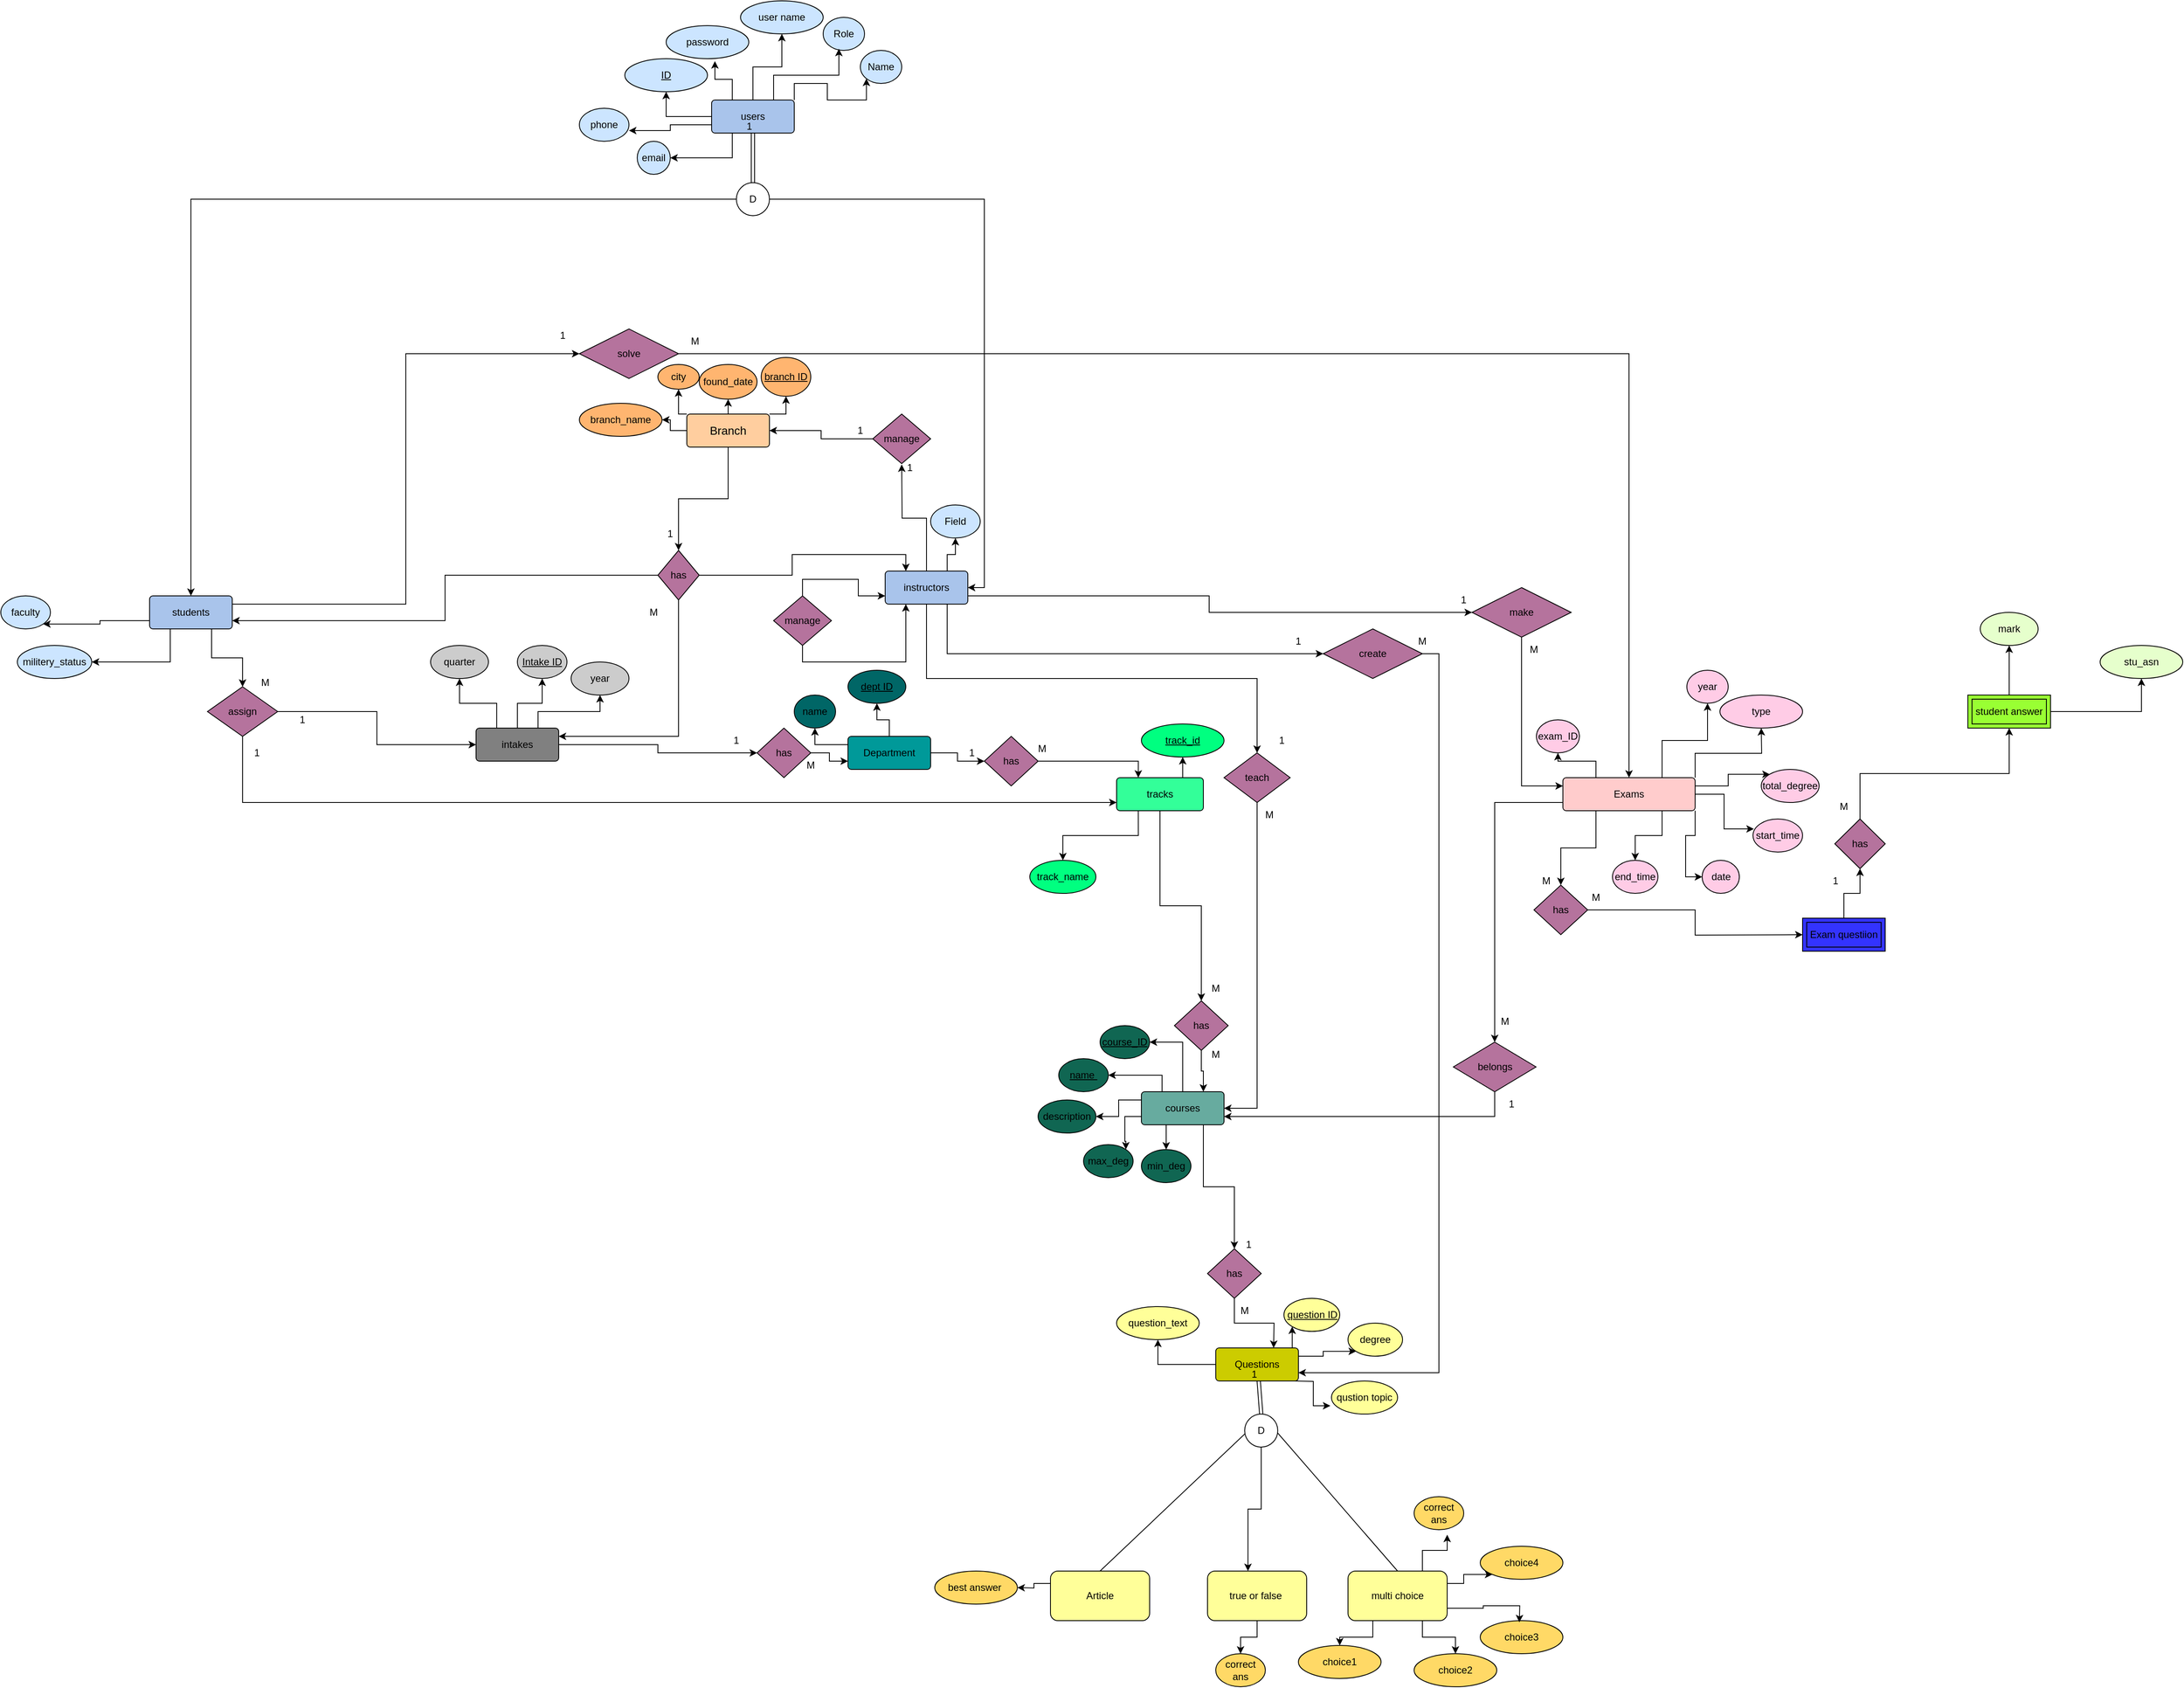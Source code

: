 <mxfile version="24.7.1" type="google">
  <diagram name="Page-1" id="jNOYSyyyvMABOJqdfH9F">
    <mxGraphModel grid="1" page="1" gridSize="10" guides="1" tooltips="1" connect="1" arrows="1" fold="1" pageScale="1" pageWidth="1169" pageHeight="1654" math="0" shadow="0">
      <root>
        <mxCell id="0" />
        <mxCell id="1" parent="0" />
        <mxCell id="k-fx25mXS9ZkSEFtbuff-100" style="edgeStyle=orthogonalEdgeStyle;rounded=0;orthogonalLoop=1;jettySize=auto;html=1;exitX=0;exitY=0;exitDx=0;exitDy=0;entryX=0.5;entryY=1;entryDx=0;entryDy=0;" edge="1" parent="1" source="k-fx25mXS9ZkSEFtbuff-97" target="k-fx25mXS9ZkSEFtbuff-98">
          <mxGeometry relative="1" as="geometry" />
        </mxCell>
        <mxCell id="k-fx25mXS9ZkSEFtbuff-101" style="edgeStyle=orthogonalEdgeStyle;rounded=0;orthogonalLoop=1;jettySize=auto;html=1;exitX=0.25;exitY=0;exitDx=0;exitDy=0;entryX=0.5;entryY=1;entryDx=0;entryDy=0;" edge="1" parent="1" source="k-fx25mXS9ZkSEFtbuff-97" target="k-fx25mXS9ZkSEFtbuff-99">
          <mxGeometry relative="1" as="geometry" />
        </mxCell>
        <mxCell id="k-fx25mXS9ZkSEFtbuff-106" style="edgeStyle=orthogonalEdgeStyle;rounded=0;orthogonalLoop=1;jettySize=auto;html=1;exitX=1;exitY=0;exitDx=0;exitDy=0;entryX=0.5;entryY=1;entryDx=0;entryDy=0;" edge="1" parent="1" source="k-fx25mXS9ZkSEFtbuff-97" target="k-fx25mXS9ZkSEFtbuff-103">
          <mxGeometry relative="1" as="geometry" />
        </mxCell>
        <mxCell id="q8Kv0h8e1H3-x5ll9bpp-5" style="edgeStyle=orthogonalEdgeStyle;rounded=0;orthogonalLoop=1;jettySize=auto;html=1;exitX=0.5;exitY=1;exitDx=0;exitDy=0;entryX=0.5;entryY=0;entryDx=0;entryDy=0;" edge="1" parent="1" source="k-fx25mXS9ZkSEFtbuff-97" target="k-fx25mXS9ZkSEFtbuff-107">
          <mxGeometry relative="1" as="geometry" />
        </mxCell>
        <mxCell id="jJwyuCyKJyDqxuLUub0h-241" style="edgeStyle=orthogonalEdgeStyle;rounded=0;orthogonalLoop=1;jettySize=auto;html=1;exitX=0;exitY=0.5;exitDx=0;exitDy=0;" edge="1" parent="1" source="k-fx25mXS9ZkSEFtbuff-97" target="jJwyuCyKJyDqxuLUub0h-240">
          <mxGeometry relative="1" as="geometry" />
        </mxCell>
        <mxCell id="k-fx25mXS9ZkSEFtbuff-97" value="&lt;font style=&quot;font-size: 14px;&quot;&gt;Branch&lt;/font&gt;" style="rounded=1;arcSize=10;whiteSpace=wrap;html=1;align=center;fillColor=#FFCE9F;" vertex="1" parent="1">
          <mxGeometry x="480" y="770" width="100" height="40" as="geometry" />
        </mxCell>
        <mxCell id="k-fx25mXS9ZkSEFtbuff-98" value="city" style="ellipse;whiteSpace=wrap;html=1;align=center;fillColor=#FFB570;" vertex="1" parent="1">
          <mxGeometry x="445" y="710" width="50" height="30" as="geometry" />
        </mxCell>
        <mxCell id="k-fx25mXS9ZkSEFtbuff-99" value="found_date" style="ellipse;whiteSpace=wrap;html=1;align=center;fillColor=#FFB570;" vertex="1" parent="1">
          <mxGeometry x="495" y="710" width="70" height="42" as="geometry" />
        </mxCell>
        <mxCell id="k-fx25mXS9ZkSEFtbuff-103" value="branch ID" style="ellipse;whiteSpace=wrap;html=1;align=center;fontStyle=4;fillColor=#FFB570;" vertex="1" parent="1">
          <mxGeometry x="570" y="701.5" width="60" height="47" as="geometry" />
        </mxCell>
        <mxCell id="jJwyuCyKJyDqxuLUub0h-60" style="edgeStyle=orthogonalEdgeStyle;rounded=0;orthogonalLoop=1;jettySize=auto;html=1;exitX=0.5;exitY=1;exitDx=0;exitDy=0;entryX=1;entryY=0.25;entryDx=0;entryDy=0;" edge="1" parent="1" source="k-fx25mXS9ZkSEFtbuff-107" target="k-fx25mXS9ZkSEFtbuff-125">
          <mxGeometry relative="1" as="geometry" />
        </mxCell>
        <mxCell id="jJwyuCyKJyDqxuLUub0h-114" style="edgeStyle=orthogonalEdgeStyle;rounded=0;orthogonalLoop=1;jettySize=auto;html=1;exitX=0;exitY=0.5;exitDx=0;exitDy=0;entryX=1;entryY=0.75;entryDx=0;entryDy=0;" edge="1" parent="1" source="k-fx25mXS9ZkSEFtbuff-107" target="k-fx25mXS9ZkSEFtbuff-169">
          <mxGeometry relative="1" as="geometry" />
        </mxCell>
        <mxCell id="jJwyuCyKJyDqxuLUub0h-202" style="edgeStyle=orthogonalEdgeStyle;rounded=0;orthogonalLoop=1;jettySize=auto;html=1;exitX=1;exitY=0.5;exitDx=0;exitDy=0;entryX=0.25;entryY=0;entryDx=0;entryDy=0;" edge="1" parent="1" source="k-fx25mXS9ZkSEFtbuff-107" target="k-fx25mXS9ZkSEFtbuff-109">
          <mxGeometry relative="1" as="geometry" />
        </mxCell>
        <mxCell id="k-fx25mXS9ZkSEFtbuff-107" value="has" style="shape=rhombus;perimeter=rhombusPerimeter;whiteSpace=wrap;html=1;align=center;fillColor=#B5739D;" vertex="1" parent="1">
          <mxGeometry x="445" y="935" width="50" height="60" as="geometry" />
        </mxCell>
        <mxCell id="k-fx25mXS9ZkSEFtbuff-121" style="edgeStyle=orthogonalEdgeStyle;rounded=0;orthogonalLoop=1;jettySize=auto;html=1;exitX=0.75;exitY=0;exitDx=0;exitDy=0;entryX=0.5;entryY=1;entryDx=0;entryDy=0;" edge="1" parent="1" source="k-fx25mXS9ZkSEFtbuff-109" target="k-fx25mXS9ZkSEFtbuff-118">
          <mxGeometry relative="1" as="geometry" />
        </mxCell>
        <mxCell id="jJwyuCyKJyDqxuLUub0h-83" style="edgeStyle=orthogonalEdgeStyle;rounded=0;orthogonalLoop=1;jettySize=auto;html=1;exitX=0.5;exitY=1;exitDx=0;exitDy=0;entryX=0.5;entryY=0;entryDx=0;entryDy=0;" edge="1" parent="1" source="k-fx25mXS9ZkSEFtbuff-109" target="k-fx25mXS9ZkSEFtbuff-122">
          <mxGeometry relative="1" as="geometry" />
        </mxCell>
        <mxCell id="jJwyuCyKJyDqxuLUub0h-134" style="edgeStyle=orthogonalEdgeStyle;rounded=0;orthogonalLoop=1;jettySize=auto;html=1;exitX=0.75;exitY=1;exitDx=0;exitDy=0;entryX=0;entryY=0.5;entryDx=0;entryDy=0;" edge="1" parent="1" source="k-fx25mXS9ZkSEFtbuff-109" target="jJwyuCyKJyDqxuLUub0h-20">
          <mxGeometry relative="1" as="geometry" />
        </mxCell>
        <mxCell id="jJwyuCyKJyDqxuLUub0h-135" style="edgeStyle=orthogonalEdgeStyle;rounded=0;orthogonalLoop=1;jettySize=auto;html=1;exitX=1;exitY=0.75;exitDx=0;exitDy=0;" edge="1" parent="1" source="k-fx25mXS9ZkSEFtbuff-109" target="k-fx25mXS9ZkSEFtbuff-206">
          <mxGeometry relative="1" as="geometry">
            <Array as="points">
              <mxPoint x="795" y="990" />
              <mxPoint x="1112" y="990" />
              <mxPoint x="1112" y="1010" />
            </Array>
          </mxGeometry>
        </mxCell>
        <mxCell id="k-fx25mXS9ZkSEFtbuff-109" value="instructors" style="rounded=1;arcSize=10;whiteSpace=wrap;html=1;align=center;fillColor=#A9C4EB;" vertex="1" parent="1">
          <mxGeometry x="720" y="960" width="100" height="40" as="geometry" />
        </mxCell>
        <mxCell id="k-fx25mXS9ZkSEFtbuff-118" value="Field" style="ellipse;whiteSpace=wrap;html=1;align=center;fillColor=#CCE5FF;" vertex="1" parent="1">
          <mxGeometry x="775" y="880" width="60" height="40" as="geometry" />
        </mxCell>
        <mxCell id="jJwyuCyKJyDqxuLUub0h-67" style="edgeStyle=orthogonalEdgeStyle;rounded=0;orthogonalLoop=1;jettySize=auto;html=1;exitX=0.5;exitY=1;exitDx=0;exitDy=0;entryX=1;entryY=0.5;entryDx=0;entryDy=0;" edge="1" parent="1" source="k-fx25mXS9ZkSEFtbuff-122" target="k-fx25mXS9ZkSEFtbuff-137">
          <mxGeometry relative="1" as="geometry" />
        </mxCell>
        <mxCell id="k-fx25mXS9ZkSEFtbuff-122" value="teach" style="shape=rhombus;perimeter=rhombusPerimeter;whiteSpace=wrap;html=1;align=center;fillColor=#B5739D;" vertex="1" parent="1">
          <mxGeometry x="1130" y="1180" width="80" height="60" as="geometry" />
        </mxCell>
        <mxCell id="jJwyuCyKJyDqxuLUub0h-58" style="edgeStyle=orthogonalEdgeStyle;rounded=0;orthogonalLoop=1;jettySize=auto;html=1;exitX=0.25;exitY=0;exitDx=0;exitDy=0;entryX=0.5;entryY=1;entryDx=0;entryDy=0;" edge="1" parent="1" source="k-fx25mXS9ZkSEFtbuff-125" target="k-fx25mXS9ZkSEFtbuff-156">
          <mxGeometry relative="1" as="geometry" />
        </mxCell>
        <mxCell id="jJwyuCyKJyDqxuLUub0h-59" style="edgeStyle=orthogonalEdgeStyle;rounded=0;orthogonalLoop=1;jettySize=auto;html=1;exitX=0.5;exitY=0;exitDx=0;exitDy=0;" edge="1" parent="1" source="k-fx25mXS9ZkSEFtbuff-125" target="k-fx25mXS9ZkSEFtbuff-154">
          <mxGeometry relative="1" as="geometry" />
        </mxCell>
        <mxCell id="jJwyuCyKJyDqxuLUub0h-61" style="edgeStyle=orthogonalEdgeStyle;rounded=0;orthogonalLoop=1;jettySize=auto;html=1;exitX=1;exitY=0.5;exitDx=0;exitDy=0;entryX=0;entryY=0.5;entryDx=0;entryDy=0;" edge="1" parent="1" source="k-fx25mXS9ZkSEFtbuff-125" target="k-fx25mXS9ZkSEFtbuff-126">
          <mxGeometry relative="1" as="geometry" />
        </mxCell>
        <mxCell id="jJwyuCyKJyDqxuLUub0h-225" style="edgeStyle=orthogonalEdgeStyle;rounded=0;orthogonalLoop=1;jettySize=auto;html=1;exitX=0.75;exitY=0;exitDx=0;exitDy=0;entryX=0.5;entryY=1;entryDx=0;entryDy=0;" edge="1" parent="1" source="k-fx25mXS9ZkSEFtbuff-125" target="jJwyuCyKJyDqxuLUub0h-224">
          <mxGeometry relative="1" as="geometry" />
        </mxCell>
        <mxCell id="k-fx25mXS9ZkSEFtbuff-125" value="intakes" style="rounded=1;arcSize=10;whiteSpace=wrap;html=1;align=center;fillColor=#808080;" vertex="1" parent="1">
          <mxGeometry x="225" y="1150" width="100" height="40" as="geometry" />
        </mxCell>
        <mxCell id="jJwyuCyKJyDqxuLUub0h-50" style="edgeStyle=orthogonalEdgeStyle;rounded=0;orthogonalLoop=1;jettySize=auto;html=1;exitX=1;exitY=0.5;exitDx=0;exitDy=0;entryX=0;entryY=0.75;entryDx=0;entryDy=0;" edge="1" parent="1" source="k-fx25mXS9ZkSEFtbuff-126" target="k-fx25mXS9ZkSEFtbuff-157">
          <mxGeometry relative="1" as="geometry" />
        </mxCell>
        <mxCell id="k-fx25mXS9ZkSEFtbuff-126" value="has" style="shape=rhombus;perimeter=rhombusPerimeter;whiteSpace=wrap;html=1;align=center;fillColor=#B5739D;" vertex="1" parent="1">
          <mxGeometry x="565" y="1150" width="65" height="60" as="geometry" />
        </mxCell>
        <mxCell id="jJwyuCyKJyDqxuLUub0h-64" style="edgeStyle=orthogonalEdgeStyle;rounded=0;orthogonalLoop=1;jettySize=auto;html=1;exitX=0.5;exitY=1;exitDx=0;exitDy=0;entryX=0.5;entryY=0;entryDx=0;entryDy=0;" edge="1" parent="1" source="k-fx25mXS9ZkSEFtbuff-129" target="k-fx25mXS9ZkSEFtbuff-136">
          <mxGeometry relative="1" as="geometry" />
        </mxCell>
        <mxCell id="jJwyuCyKJyDqxuLUub0h-230" style="edgeStyle=orthogonalEdgeStyle;rounded=0;orthogonalLoop=1;jettySize=auto;html=1;exitX=0.75;exitY=0;exitDx=0;exitDy=0;entryX=0.5;entryY=1;entryDx=0;entryDy=0;" edge="1" parent="1" source="k-fx25mXS9ZkSEFtbuff-129" target="jJwyuCyKJyDqxuLUub0h-229">
          <mxGeometry relative="1" as="geometry" />
        </mxCell>
        <mxCell id="jJwyuCyKJyDqxuLUub0h-232" style="edgeStyle=orthogonalEdgeStyle;rounded=0;orthogonalLoop=1;jettySize=auto;html=1;exitX=0.25;exitY=1;exitDx=0;exitDy=0;entryX=0.5;entryY=0;entryDx=0;entryDy=0;" edge="1" parent="1" source="k-fx25mXS9ZkSEFtbuff-129" target="jJwyuCyKJyDqxuLUub0h-231">
          <mxGeometry relative="1" as="geometry" />
        </mxCell>
        <mxCell id="k-fx25mXS9ZkSEFtbuff-129" value="tracks" style="rounded=1;arcSize=10;whiteSpace=wrap;html=1;align=center;fillColor=#33FF99;" vertex="1" parent="1">
          <mxGeometry x="1000" y="1210" width="105" height="40" as="geometry" />
        </mxCell>
        <mxCell id="k-fx25mXS9ZkSEFtbuff-293" style="edgeStyle=orthogonalEdgeStyle;rounded=0;orthogonalLoop=1;jettySize=auto;html=1;exitX=0.5;exitY=0;exitDx=0;exitDy=0;entryX=0;entryY=0.75;entryDx=0;entryDy=0;" edge="1" parent="1" source="k-fx25mXS9ZkSEFtbuff-131" target="k-fx25mXS9ZkSEFtbuff-109">
          <mxGeometry relative="1" as="geometry" />
        </mxCell>
        <mxCell id="jJwyuCyKJyDqxuLUub0h-54" style="edgeStyle=orthogonalEdgeStyle;rounded=0;orthogonalLoop=1;jettySize=auto;html=1;exitX=0.5;exitY=1;exitDx=0;exitDy=0;entryX=0.25;entryY=1;entryDx=0;entryDy=0;" edge="1" parent="1" source="k-fx25mXS9ZkSEFtbuff-131" target="k-fx25mXS9ZkSEFtbuff-109">
          <mxGeometry relative="1" as="geometry" />
        </mxCell>
        <mxCell id="k-fx25mXS9ZkSEFtbuff-131" value="manage" style="shape=rhombus;perimeter=rhombusPerimeter;whiteSpace=wrap;html=1;align=center;fillColor=#B5739D;" vertex="1" parent="1">
          <mxGeometry x="585" y="990" width="70" height="60" as="geometry" />
        </mxCell>
        <mxCell id="jJwyuCyKJyDqxuLUub0h-71" style="edgeStyle=orthogonalEdgeStyle;rounded=0;orthogonalLoop=1;jettySize=auto;html=1;exitX=0.5;exitY=1;exitDx=0;exitDy=0;entryX=0.75;entryY=0;entryDx=0;entryDy=0;" edge="1" parent="1" source="k-fx25mXS9ZkSEFtbuff-136" target="k-fx25mXS9ZkSEFtbuff-137">
          <mxGeometry relative="1" as="geometry" />
        </mxCell>
        <mxCell id="k-fx25mXS9ZkSEFtbuff-136" value="has" style="shape=rhombus;perimeter=rhombusPerimeter;whiteSpace=wrap;html=1;align=center;fillColor=#B5739D;" vertex="1" parent="1">
          <mxGeometry x="1070" y="1480" width="65" height="60" as="geometry" />
        </mxCell>
        <mxCell id="jJwyuCyKJyDqxuLUub0h-72" style="edgeStyle=orthogonalEdgeStyle;rounded=0;orthogonalLoop=1;jettySize=auto;html=1;exitX=0.5;exitY=0;exitDx=0;exitDy=0;entryX=1;entryY=0.5;entryDx=0;entryDy=0;" edge="1" parent="1" source="k-fx25mXS9ZkSEFtbuff-137" target="jJwyuCyKJyDqxuLUub0h-69">
          <mxGeometry relative="1" as="geometry" />
        </mxCell>
        <mxCell id="jJwyuCyKJyDqxuLUub0h-73" style="edgeStyle=orthogonalEdgeStyle;rounded=0;orthogonalLoop=1;jettySize=auto;html=1;exitX=0.25;exitY=0;exitDx=0;exitDy=0;entryX=1;entryY=0.5;entryDx=0;entryDy=0;" edge="1" parent="1" source="k-fx25mXS9ZkSEFtbuff-137" target="k-fx25mXS9ZkSEFtbuff-179">
          <mxGeometry relative="1" as="geometry" />
        </mxCell>
        <mxCell id="jJwyuCyKJyDqxuLUub0h-76" style="edgeStyle=orthogonalEdgeStyle;rounded=0;orthogonalLoop=1;jettySize=auto;html=1;exitX=0;exitY=0.25;exitDx=0;exitDy=0;entryX=1;entryY=0.5;entryDx=0;entryDy=0;" edge="1" parent="1" source="k-fx25mXS9ZkSEFtbuff-137" target="k-fx25mXS9ZkSEFtbuff-256">
          <mxGeometry relative="1" as="geometry" />
        </mxCell>
        <mxCell id="jJwyuCyKJyDqxuLUub0h-78" style="edgeStyle=orthogonalEdgeStyle;rounded=0;orthogonalLoop=1;jettySize=auto;html=1;exitX=0;exitY=0.75;exitDx=0;exitDy=0;entryX=1;entryY=0;entryDx=0;entryDy=0;" edge="1" parent="1" source="k-fx25mXS9ZkSEFtbuff-137" target="k-fx25mXS9ZkSEFtbuff-183">
          <mxGeometry relative="1" as="geometry" />
        </mxCell>
        <mxCell id="jJwyuCyKJyDqxuLUub0h-79" style="edgeStyle=orthogonalEdgeStyle;rounded=0;orthogonalLoop=1;jettySize=auto;html=1;exitX=0.25;exitY=1;exitDx=0;exitDy=0;entryX=0.5;entryY=0;entryDx=0;entryDy=0;" edge="1" parent="1" source="k-fx25mXS9ZkSEFtbuff-137" target="k-fx25mXS9ZkSEFtbuff-184">
          <mxGeometry relative="1" as="geometry" />
        </mxCell>
        <mxCell id="jJwyuCyKJyDqxuLUub0h-82" style="edgeStyle=orthogonalEdgeStyle;rounded=0;orthogonalLoop=1;jettySize=auto;html=1;exitX=0.75;exitY=1;exitDx=0;exitDy=0;entryX=0.5;entryY=0;entryDx=0;entryDy=0;" edge="1" parent="1" source="k-fx25mXS9ZkSEFtbuff-137" target="k-fx25mXS9ZkSEFtbuff-149">
          <mxGeometry relative="1" as="geometry" />
        </mxCell>
        <mxCell id="k-fx25mXS9ZkSEFtbuff-137" value="courses" style="rounded=1;arcSize=10;whiteSpace=wrap;html=1;align=center;fillColor=#67AB9F;" vertex="1" parent="1">
          <mxGeometry x="1030" y="1590" width="100" height="40" as="geometry" />
        </mxCell>
        <mxCell id="k-fx25mXS9ZkSEFtbuff-198" style="edgeStyle=orthogonalEdgeStyle;rounded=0;orthogonalLoop=1;jettySize=auto;html=1;exitX=1;exitY=0;exitDx=0;exitDy=0;" edge="1" parent="1" source="k-fx25mXS9ZkSEFtbuff-147">
          <mxGeometry relative="1" as="geometry">
            <mxPoint x="1780" y="1150" as="targetPoint" />
          </mxGeometry>
        </mxCell>
        <mxCell id="k-fx25mXS9ZkSEFtbuff-228" style="edgeStyle=orthogonalEdgeStyle;rounded=0;orthogonalLoop=1;jettySize=auto;html=1;exitX=1;exitY=0.25;exitDx=0;exitDy=0;entryX=0;entryY=0;entryDx=0;entryDy=0;" edge="1" parent="1" source="k-fx25mXS9ZkSEFtbuff-147" target="k-fx25mXS9ZkSEFtbuff-208">
          <mxGeometry relative="1" as="geometry" />
        </mxCell>
        <mxCell id="k-fx25mXS9ZkSEFtbuff-231" style="edgeStyle=orthogonalEdgeStyle;rounded=0;orthogonalLoop=1;jettySize=auto;html=1;exitX=1;exitY=1;exitDx=0;exitDy=0;entryX=0;entryY=0.5;entryDx=0;entryDy=0;" edge="1" parent="1" source="k-fx25mXS9ZkSEFtbuff-147" target="k-fx25mXS9ZkSEFtbuff-223">
          <mxGeometry relative="1" as="geometry" />
        </mxCell>
        <mxCell id="k-fx25mXS9ZkSEFtbuff-232" style="edgeStyle=orthogonalEdgeStyle;rounded=0;orthogonalLoop=1;jettySize=auto;html=1;exitX=0.75;exitY=1;exitDx=0;exitDy=0;" edge="1" parent="1" source="k-fx25mXS9ZkSEFtbuff-147" target="k-fx25mXS9ZkSEFtbuff-225">
          <mxGeometry relative="1" as="geometry" />
        </mxCell>
        <mxCell id="jJwyuCyKJyDqxuLUub0h-207" style="edgeStyle=orthogonalEdgeStyle;rounded=0;orthogonalLoop=1;jettySize=auto;html=1;exitX=0.25;exitY=1;exitDx=0;exitDy=0;entryX=0.5;entryY=0;entryDx=0;entryDy=0;" edge="1" parent="1" source="k-fx25mXS9ZkSEFtbuff-147" target="jJwyuCyKJyDqxuLUub0h-16">
          <mxGeometry relative="1" as="geometry" />
        </mxCell>
        <mxCell id="jJwyuCyKJyDqxuLUub0h-210" style="edgeStyle=orthogonalEdgeStyle;rounded=0;orthogonalLoop=1;jettySize=auto;html=1;exitX=0;exitY=0.75;exitDx=0;exitDy=0;entryX=0.5;entryY=0;entryDx=0;entryDy=0;" edge="1" parent="1" source="k-fx25mXS9ZkSEFtbuff-147" target="jJwyuCyKJyDqxuLUub0h-209">
          <mxGeometry relative="1" as="geometry" />
        </mxCell>
        <mxCell id="jJwyuCyKJyDqxuLUub0h-227" style="edgeStyle=orthogonalEdgeStyle;rounded=0;orthogonalLoop=1;jettySize=auto;html=1;exitX=0.25;exitY=0;exitDx=0;exitDy=0;entryX=0.5;entryY=1;entryDx=0;entryDy=0;" edge="1" parent="1" source="k-fx25mXS9ZkSEFtbuff-147" target="jJwyuCyKJyDqxuLUub0h-226">
          <mxGeometry relative="1" as="geometry" />
        </mxCell>
        <mxCell id="ytGcK1W-9vzmbJwLlcFZ-1" style="edgeStyle=orthogonalEdgeStyle;rounded=0;orthogonalLoop=1;jettySize=auto;html=1;exitX=0.75;exitY=0;exitDx=0;exitDy=0;" edge="1" parent="1" source="k-fx25mXS9ZkSEFtbuff-147" target="k-fx25mXS9ZkSEFtbuff-203">
          <mxGeometry relative="1" as="geometry" />
        </mxCell>
        <mxCell id="k-fx25mXS9ZkSEFtbuff-147" value="Exams" style="rounded=1;arcSize=10;whiteSpace=wrap;html=1;align=center;fillColor=#FFCCCC;" vertex="1" parent="1">
          <mxGeometry x="1540" y="1210" width="160" height="40" as="geometry" />
        </mxCell>
        <mxCell id="k-fx25mXS9ZkSEFtbuff-165" style="edgeStyle=orthogonalEdgeStyle;rounded=0;orthogonalLoop=1;jettySize=auto;html=1;exitX=0.5;exitY=1;exitDx=0;exitDy=0;entryX=0.5;entryY=0;entryDx=0;entryDy=0;" edge="1" parent="1" source="k-fx25mXS9ZkSEFtbuff-149">
          <mxGeometry relative="1" as="geometry">
            <mxPoint x="1190" y="1900" as="targetPoint" />
          </mxGeometry>
        </mxCell>
        <mxCell id="k-fx25mXS9ZkSEFtbuff-149" value="has" style="shape=rhombus;perimeter=rhombusPerimeter;whiteSpace=wrap;html=1;align=center;fillColor=#B5739D;" vertex="1" parent="1">
          <mxGeometry x="1110" y="1780" width="65" height="60" as="geometry" />
        </mxCell>
        <mxCell id="q8Kv0h8e1H3-x5ll9bpp-28" style="edgeStyle=orthogonalEdgeStyle;rounded=0;orthogonalLoop=1;jettySize=auto;html=1;exitX=0.75;exitY=0;exitDx=0;exitDy=0;entryX=0;entryY=1;entryDx=0;entryDy=0;" edge="1" parent="1" target="q8Kv0h8e1H3-x5ll9bpp-26">
          <mxGeometry relative="1" as="geometry">
            <mxPoint x="1215" y="1900" as="sourcePoint" />
          </mxGeometry>
        </mxCell>
        <mxCell id="k-fx25mXS9ZkSEFtbuff-154" value="Intake ID" style="ellipse;whiteSpace=wrap;html=1;align=center;fontStyle=4;fillColor=#CCCCCC;" vertex="1" parent="1">
          <mxGeometry x="275" y="1050" width="60" height="40" as="geometry" />
        </mxCell>
        <mxCell id="k-fx25mXS9ZkSEFtbuff-156" value="quarter" style="ellipse;whiteSpace=wrap;html=1;align=center;fillColor=#CCCCCC;" vertex="1" parent="1">
          <mxGeometry x="170" y="1050" width="70" height="40" as="geometry" />
        </mxCell>
        <mxCell id="jJwyuCyKJyDqxuLUub0h-51" style="edgeStyle=orthogonalEdgeStyle;rounded=0;orthogonalLoop=1;jettySize=auto;html=1;exitX=0;exitY=0.25;exitDx=0;exitDy=0;entryX=0.5;entryY=1;entryDx=0;entryDy=0;" edge="1" parent="1" source="k-fx25mXS9ZkSEFtbuff-157" target="k-fx25mXS9ZkSEFtbuff-171">
          <mxGeometry relative="1" as="geometry" />
        </mxCell>
        <mxCell id="jJwyuCyKJyDqxuLUub0h-55" style="edgeStyle=orthogonalEdgeStyle;rounded=0;orthogonalLoop=1;jettySize=auto;html=1;exitX=0.5;exitY=0;exitDx=0;exitDy=0;entryX=0.5;entryY=1;entryDx=0;entryDy=0;" edge="1" parent="1" source="k-fx25mXS9ZkSEFtbuff-157" target="k-fx25mXS9ZkSEFtbuff-173">
          <mxGeometry relative="1" as="geometry" />
        </mxCell>
        <mxCell id="jJwyuCyKJyDqxuLUub0h-56" style="edgeStyle=orthogonalEdgeStyle;rounded=0;orthogonalLoop=1;jettySize=auto;html=1;exitX=1;exitY=0.5;exitDx=0;exitDy=0;entryX=0;entryY=0.5;entryDx=0;entryDy=0;" edge="1" parent="1" source="k-fx25mXS9ZkSEFtbuff-157" target="k-fx25mXS9ZkSEFtbuff-166">
          <mxGeometry relative="1" as="geometry" />
        </mxCell>
        <mxCell id="k-fx25mXS9ZkSEFtbuff-157" value="Department" style="rounded=1;arcSize=10;whiteSpace=wrap;html=1;align=center;fillColor=#009999;" vertex="1" parent="1">
          <mxGeometry x="675" y="1160" width="100" height="40" as="geometry" />
        </mxCell>
        <mxCell id="jJwyuCyKJyDqxuLUub0h-57" style="edgeStyle=orthogonalEdgeStyle;rounded=0;orthogonalLoop=1;jettySize=auto;html=1;exitX=1;exitY=0.5;exitDx=0;exitDy=0;entryX=0.25;entryY=0;entryDx=0;entryDy=0;" edge="1" parent="1" source="k-fx25mXS9ZkSEFtbuff-166" target="k-fx25mXS9ZkSEFtbuff-129">
          <mxGeometry relative="1" as="geometry" />
        </mxCell>
        <mxCell id="k-fx25mXS9ZkSEFtbuff-166" value="has" style="shape=rhombus;perimeter=rhombusPerimeter;whiteSpace=wrap;html=1;align=center;fillColor=#B5739D;" vertex="1" parent="1">
          <mxGeometry x="840" y="1160" width="65" height="60" as="geometry" />
        </mxCell>
        <mxCell id="k-fx25mXS9ZkSEFtbuff-260" style="edgeStyle=orthogonalEdgeStyle;rounded=0;orthogonalLoop=1;jettySize=auto;html=1;exitX=0;exitY=0.75;exitDx=0;exitDy=0;entryX=1;entryY=1;entryDx=0;entryDy=0;" edge="1" parent="1" source="k-fx25mXS9ZkSEFtbuff-169" target="k-fx25mXS9ZkSEFtbuff-234">
          <mxGeometry relative="1" as="geometry" />
        </mxCell>
        <mxCell id="jJwyuCyKJyDqxuLUub0h-31" style="edgeStyle=orthogonalEdgeStyle;rounded=0;orthogonalLoop=1;jettySize=auto;html=1;exitX=0.25;exitY=1;exitDx=0;exitDy=0;entryX=1;entryY=0.5;entryDx=0;entryDy=0;" edge="1" parent="1" source="k-fx25mXS9ZkSEFtbuff-169" target="k-fx25mXS9ZkSEFtbuff-240">
          <mxGeometry relative="1" as="geometry" />
        </mxCell>
        <mxCell id="jJwyuCyKJyDqxuLUub0h-32" style="edgeStyle=orthogonalEdgeStyle;rounded=0;orthogonalLoop=1;jettySize=auto;html=1;exitX=0.75;exitY=1;exitDx=0;exitDy=0;entryX=0.5;entryY=0;entryDx=0;entryDy=0;" edge="1" parent="1" source="k-fx25mXS9ZkSEFtbuff-169" target="k-fx25mXS9ZkSEFtbuff-242">
          <mxGeometry relative="1" as="geometry" />
        </mxCell>
        <mxCell id="jJwyuCyKJyDqxuLUub0h-143" style="edgeStyle=orthogonalEdgeStyle;rounded=0;orthogonalLoop=1;jettySize=auto;html=1;exitX=1;exitY=0.25;exitDx=0;exitDy=0;entryX=0;entryY=0.5;entryDx=0;entryDy=0;" edge="1" parent="1" source="k-fx25mXS9ZkSEFtbuff-169" target="k-fx25mXS9ZkSEFtbuff-258">
          <mxGeometry relative="1" as="geometry" />
        </mxCell>
        <mxCell id="k-fx25mXS9ZkSEFtbuff-169" value="students" style="rounded=1;arcSize=10;whiteSpace=wrap;html=1;align=center;fillColor=#A9C4EB;" vertex="1" parent="1">
          <mxGeometry x="-170" y="990" width="100" height="40" as="geometry" />
        </mxCell>
        <mxCell id="k-fx25mXS9ZkSEFtbuff-171" value="name" style="ellipse;whiteSpace=wrap;html=1;align=center;fillColor=#006666;" vertex="1" parent="1">
          <mxGeometry x="610" y="1110" width="50" height="40" as="geometry" />
        </mxCell>
        <mxCell id="k-fx25mXS9ZkSEFtbuff-173" value="dept ID" style="ellipse;whiteSpace=wrap;html=1;align=center;fontStyle=4;fillColor=#006666;" vertex="1" parent="1">
          <mxGeometry x="675" y="1080" width="70" height="40" as="geometry" />
        </mxCell>
        <mxCell id="k-fx25mXS9ZkSEFtbuff-179" value="name&amp;nbsp;" style="ellipse;whiteSpace=wrap;html=1;align=center;fontStyle=4;fillColor=#106652;" vertex="1" parent="1">
          <mxGeometry x="930" y="1550" width="60" height="40" as="geometry" />
        </mxCell>
        <mxCell id="k-fx25mXS9ZkSEFtbuff-183" value="max_deg" style="ellipse;whiteSpace=wrap;html=1;align=center;fillColor=#106652;" vertex="1" parent="1">
          <mxGeometry x="960" y="1654" width="60" height="40" as="geometry" />
        </mxCell>
        <mxCell id="k-fx25mXS9ZkSEFtbuff-184" value="min_deg" style="ellipse;whiteSpace=wrap;html=1;align=center;fillColor=#106652;" vertex="1" parent="1">
          <mxGeometry x="1030" y="1660" width="60" height="40" as="geometry" />
        </mxCell>
        <mxCell id="k-fx25mXS9ZkSEFtbuff-203" value="year" style="ellipse;whiteSpace=wrap;html=1;align=center;fillColor=#FFCCE6;" vertex="1" parent="1">
          <mxGeometry x="1690" y="1080" width="50" height="40" as="geometry" />
        </mxCell>
        <mxCell id="k-fx25mXS9ZkSEFtbuff-257" style="edgeStyle=orthogonalEdgeStyle;rounded=0;orthogonalLoop=1;jettySize=auto;html=1;exitX=0.5;exitY=1;exitDx=0;exitDy=0;entryX=0;entryY=0.25;entryDx=0;entryDy=0;" edge="1" parent="1" source="k-fx25mXS9ZkSEFtbuff-206" target="k-fx25mXS9ZkSEFtbuff-147">
          <mxGeometry relative="1" as="geometry" />
        </mxCell>
        <mxCell id="k-fx25mXS9ZkSEFtbuff-206" value="make" style="shape=rhombus;perimeter=rhombusPerimeter;whiteSpace=wrap;html=1;align=center;fillColor=#B5739D;" vertex="1" parent="1">
          <mxGeometry x="1430" y="980" width="120" height="60" as="geometry" />
        </mxCell>
        <mxCell id="k-fx25mXS9ZkSEFtbuff-208" value="total_degree" style="ellipse;whiteSpace=wrap;html=1;align=center;fillColor=#FFCCE6;" vertex="1" parent="1">
          <mxGeometry x="1780" y="1200" width="70" height="40" as="geometry" />
        </mxCell>
        <mxCell id="k-fx25mXS9ZkSEFtbuff-223" value="date" style="ellipse;whiteSpace=wrap;html=1;align=center;fillColor=#FFCCE6;" vertex="1" parent="1">
          <mxGeometry x="1708.5" y="1310" width="45" height="40" as="geometry" />
        </mxCell>
        <mxCell id="k-fx25mXS9ZkSEFtbuff-224" value="start_time" style="ellipse;whiteSpace=wrap;html=1;align=center;fillColor=#FFCCE6;" vertex="1" parent="1">
          <mxGeometry x="1770" y="1260" width="60" height="40" as="geometry" />
        </mxCell>
        <mxCell id="k-fx25mXS9ZkSEFtbuff-225" value="end_time" style="ellipse;whiteSpace=wrap;html=1;align=center;fillColor=#FFCCE6;" vertex="1" parent="1">
          <mxGeometry x="1600" y="1310" width="55" height="40" as="geometry" />
        </mxCell>
        <mxCell id="k-fx25mXS9ZkSEFtbuff-230" style="edgeStyle=orthogonalEdgeStyle;rounded=0;orthogonalLoop=1;jettySize=auto;html=1;exitX=1;exitY=0.5;exitDx=0;exitDy=0;entryX=0.017;entryY=0.3;entryDx=0;entryDy=0;entryPerimeter=0;" edge="1" parent="1" source="k-fx25mXS9ZkSEFtbuff-147" target="k-fx25mXS9ZkSEFtbuff-224">
          <mxGeometry relative="1" as="geometry" />
        </mxCell>
        <mxCell id="k-fx25mXS9ZkSEFtbuff-234" value="faculty" style="ellipse;whiteSpace=wrap;html=1;align=center;fillColor=#CCE5FF;" vertex="1" parent="1">
          <mxGeometry x="-350" y="990" width="60" height="40" as="geometry" />
        </mxCell>
        <mxCell id="k-fx25mXS9ZkSEFtbuff-240" value="militery_status" style="ellipse;whiteSpace=wrap;html=1;align=center;fillColor=#CCE5FF;" vertex="1" parent="1">
          <mxGeometry x="-330" y="1050" width="90" height="40" as="geometry" />
        </mxCell>
        <mxCell id="jJwyuCyKJyDqxuLUub0h-35" style="edgeStyle=orthogonalEdgeStyle;rounded=0;orthogonalLoop=1;jettySize=auto;html=1;exitX=0.5;exitY=1;exitDx=0;exitDy=0;entryX=0;entryY=0.75;entryDx=0;entryDy=0;" edge="1" parent="1" source="k-fx25mXS9ZkSEFtbuff-242" target="k-fx25mXS9ZkSEFtbuff-129">
          <mxGeometry relative="1" as="geometry" />
        </mxCell>
        <mxCell id="jJwyuCyKJyDqxuLUub0h-62" style="edgeStyle=orthogonalEdgeStyle;rounded=0;orthogonalLoop=1;jettySize=auto;html=1;exitX=1;exitY=0.5;exitDx=0;exitDy=0;" edge="1" parent="1" source="k-fx25mXS9ZkSEFtbuff-242" target="k-fx25mXS9ZkSEFtbuff-125">
          <mxGeometry relative="1" as="geometry" />
        </mxCell>
        <mxCell id="k-fx25mXS9ZkSEFtbuff-242" value="assign" style="shape=rhombus;perimeter=rhombusPerimeter;whiteSpace=wrap;html=1;align=center;fillColor=#B5739D;" vertex="1" parent="1">
          <mxGeometry x="-100" y="1100" width="85" height="60" as="geometry" />
        </mxCell>
        <mxCell id="k-fx25mXS9ZkSEFtbuff-256" value="description" style="ellipse;whiteSpace=wrap;html=1;align=center;fillColor=#106652;" vertex="1" parent="1">
          <mxGeometry x="905" y="1600" width="70" height="40" as="geometry" />
        </mxCell>
        <mxCell id="k-fx25mXS9ZkSEFtbuff-262" style="edgeStyle=orthogonalEdgeStyle;rounded=0;orthogonalLoop=1;jettySize=auto;html=1;exitX=1;exitY=0.5;exitDx=0;exitDy=0;entryX=0.5;entryY=0;entryDx=0;entryDy=0;" edge="1" parent="1" source="k-fx25mXS9ZkSEFtbuff-258" target="k-fx25mXS9ZkSEFtbuff-147">
          <mxGeometry relative="1" as="geometry" />
        </mxCell>
        <mxCell id="k-fx25mXS9ZkSEFtbuff-258" value="solve" style="shape=rhombus;perimeter=rhombusPerimeter;whiteSpace=wrap;html=1;align=center;fillColor=#B5739D;" vertex="1" parent="1">
          <mxGeometry x="350" y="667" width="120" height="60" as="geometry" />
        </mxCell>
        <mxCell id="q8Kv0h8e1H3-x5ll9bpp-4" style="edgeStyle=orthogonalEdgeStyle;rounded=0;orthogonalLoop=1;jettySize=auto;html=1;exitX=0;exitY=0.5;exitDx=0;exitDy=0;" edge="1" parent="1" source="q8Kv0h8e1H3-x5ll9bpp-2" target="k-fx25mXS9ZkSEFtbuff-97">
          <mxGeometry relative="1" as="geometry" />
        </mxCell>
        <mxCell id="q8Kv0h8e1H3-x5ll9bpp-2" value="manage" style="shape=rhombus;perimeter=rhombusPerimeter;whiteSpace=wrap;html=1;align=center;fillColor=#B5739D;" vertex="1" parent="1">
          <mxGeometry x="705" y="770" width="70" height="60" as="geometry" />
        </mxCell>
        <mxCell id="q8Kv0h8e1H3-x5ll9bpp-3" style="edgeStyle=orthogonalEdgeStyle;rounded=0;orthogonalLoop=1;jettySize=auto;html=1;exitX=0.5;exitY=0;exitDx=0;exitDy=0;" edge="1" parent="1" source="k-fx25mXS9ZkSEFtbuff-109">
          <mxGeometry relative="1" as="geometry">
            <mxPoint x="740" y="831" as="targetPoint" />
          </mxGeometry>
        </mxCell>
        <mxCell id="jJwyuCyKJyDqxuLUub0h-23" style="edgeStyle=orthogonalEdgeStyle;rounded=0;orthogonalLoop=1;jettySize=auto;html=1;exitX=1;exitY=0.25;exitDx=0;exitDy=0;entryX=0;entryY=1;entryDx=0;entryDy=0;" edge="1" parent="1" source="q8Kv0h8e1H3-x5ll9bpp-15" target="q8Kv0h8e1H3-x5ll9bpp-25">
          <mxGeometry relative="1" as="geometry" />
        </mxCell>
        <mxCell id="jJwyuCyKJyDqxuLUub0h-238" style="edgeStyle=orthogonalEdgeStyle;rounded=0;orthogonalLoop=1;jettySize=auto;html=1;exitX=0;exitY=0.5;exitDx=0;exitDy=0;entryX=0.5;entryY=1;entryDx=0;entryDy=0;" edge="1" parent="1" source="q8Kv0h8e1H3-x5ll9bpp-15" target="jJwyuCyKJyDqxuLUub0h-237">
          <mxGeometry relative="1" as="geometry" />
        </mxCell>
        <mxCell id="q8Kv0h8e1H3-x5ll9bpp-15" value="Questions" style="rounded=1;arcSize=10;whiteSpace=wrap;html=1;align=center;fillColor=#CCCC00;" vertex="1" parent="1">
          <mxGeometry x="1120" y="1900" width="100" height="40" as="geometry" />
        </mxCell>
        <mxCell id="q8Kv0h8e1H3-x5ll9bpp-17" value="" style="endArrow=none;html=1;rounded=0;exitX=0.5;exitY=0;exitDx=0;exitDy=0;" edge="1" parent="1" source="q8Kv0h8e1H3-x5ll9bpp-20">
          <mxGeometry width="50" height="50" relative="1" as="geometry">
            <mxPoint x="940" y="2270" as="sourcePoint" />
            <mxPoint x="1170" y="1990" as="targetPoint" />
          </mxGeometry>
        </mxCell>
        <mxCell id="q8Kv0h8e1H3-x5ll9bpp-32" style="edgeStyle=orthogonalEdgeStyle;rounded=0;orthogonalLoop=1;jettySize=auto;html=1;exitX=0;exitY=0.25;exitDx=0;exitDy=0;entryX=1;entryY=0.5;entryDx=0;entryDy=0;" edge="1" parent="1" source="q8Kv0h8e1H3-x5ll9bpp-20">
          <mxGeometry relative="1" as="geometry">
            <mxPoint x="880" y="2190" as="targetPoint" />
          </mxGeometry>
        </mxCell>
        <mxCell id="q8Kv0h8e1H3-x5ll9bpp-20" value="Article" style="rounded=1;whiteSpace=wrap;html=1;fillColor=#FFFF99;" vertex="1" parent="1">
          <mxGeometry x="920" y="2170" width="120" height="60" as="geometry" />
        </mxCell>
        <mxCell id="jJwyuCyKJyDqxuLUub0h-239" style="edgeStyle=orthogonalEdgeStyle;rounded=0;orthogonalLoop=1;jettySize=auto;html=1;exitX=0.5;exitY=1;exitDx=0;exitDy=0;entryX=0.5;entryY=0;entryDx=0;entryDy=0;" edge="1" parent="1" source="q8Kv0h8e1H3-x5ll9bpp-21" target="q8Kv0h8e1H3-x5ll9bpp-33">
          <mxGeometry relative="1" as="geometry" />
        </mxCell>
        <mxCell id="q8Kv0h8e1H3-x5ll9bpp-21" value="true or false&amp;nbsp;" style="rounded=1;whiteSpace=wrap;html=1;fillColor=#FFFF99;" vertex="1" parent="1">
          <mxGeometry x="1110" y="2170" width="120" height="60" as="geometry" />
        </mxCell>
        <mxCell id="q8Kv0h8e1H3-x5ll9bpp-42" style="edgeStyle=orthogonalEdgeStyle;rounded=0;orthogonalLoop=1;jettySize=auto;html=1;exitX=0.25;exitY=1;exitDx=0;exitDy=0;" edge="1" parent="1" source="q8Kv0h8e1H3-x5ll9bpp-22" target="q8Kv0h8e1H3-x5ll9bpp-38">
          <mxGeometry relative="1" as="geometry" />
        </mxCell>
        <mxCell id="q8Kv0h8e1H3-x5ll9bpp-43" style="edgeStyle=orthogonalEdgeStyle;rounded=0;orthogonalLoop=1;jettySize=auto;html=1;exitX=0.75;exitY=1;exitDx=0;exitDy=0;" edge="1" parent="1" source="q8Kv0h8e1H3-x5ll9bpp-22" target="q8Kv0h8e1H3-x5ll9bpp-39">
          <mxGeometry relative="1" as="geometry" />
        </mxCell>
        <mxCell id="q8Kv0h8e1H3-x5ll9bpp-45" style="edgeStyle=orthogonalEdgeStyle;rounded=0;orthogonalLoop=1;jettySize=auto;html=1;exitX=1;exitY=0.25;exitDx=0;exitDy=0;entryX=0;entryY=1;entryDx=0;entryDy=0;" edge="1" parent="1" source="q8Kv0h8e1H3-x5ll9bpp-22" target="q8Kv0h8e1H3-x5ll9bpp-41">
          <mxGeometry relative="1" as="geometry" />
        </mxCell>
        <mxCell id="q8Kv0h8e1H3-x5ll9bpp-22" value="multi choice" style="rounded=1;whiteSpace=wrap;html=1;fillColor=#FFFF99;" vertex="1" parent="1">
          <mxGeometry x="1280" y="2170" width="120" height="60" as="geometry" />
        </mxCell>
        <mxCell id="q8Kv0h8e1H3-x5ll9bpp-24" value="" style="endArrow=none;html=1;rounded=0;exitX=0.5;exitY=0;exitDx=0;exitDy=0;entryX=0.5;entryY=0;entryDx=0;entryDy=0;" edge="1" parent="1" source="jJwyuCyKJyDqxuLUub0h-6" target="q8Kv0h8e1H3-x5ll9bpp-22">
          <mxGeometry width="50" height="50" relative="1" as="geometry">
            <mxPoint x="1170" y="1990" as="sourcePoint" />
            <mxPoint x="1360" y="1810" as="targetPoint" />
          </mxGeometry>
        </mxCell>
        <mxCell id="q8Kv0h8e1H3-x5ll9bpp-25" value="degree" style="ellipse;whiteSpace=wrap;html=1;align=center;fillColor=#FFFF99;" vertex="1" parent="1">
          <mxGeometry x="1280" y="1870" width="66" height="40" as="geometry" />
        </mxCell>
        <mxCell id="q8Kv0h8e1H3-x5ll9bpp-26" value="question ID" style="ellipse;whiteSpace=wrap;html=1;align=center;fontStyle=4;fillColor=#FFFF99;" vertex="1" parent="1">
          <mxGeometry x="1202.5" y="1840" width="67.5" height="40" as="geometry" />
        </mxCell>
        <mxCell id="q8Kv0h8e1H3-x5ll9bpp-27" value="qustion topic" style="ellipse;whiteSpace=wrap;html=1;align=center;fillColor=#FFFF99;" vertex="1" parent="1">
          <mxGeometry x="1260" y="1940" width="80" height="40" as="geometry" />
        </mxCell>
        <mxCell id="q8Kv0h8e1H3-x5ll9bpp-30" style="edgeStyle=orthogonalEdgeStyle;rounded=0;orthogonalLoop=1;jettySize=auto;html=1;exitX=0.75;exitY=1;exitDx=0;exitDy=0;entryX=-0.017;entryY=0.75;entryDx=0;entryDy=0;entryPerimeter=0;" edge="1" parent="1" target="q8Kv0h8e1H3-x5ll9bpp-27">
          <mxGeometry relative="1" as="geometry">
            <mxPoint x="1215" y="1940" as="sourcePoint" />
          </mxGeometry>
        </mxCell>
        <mxCell id="q8Kv0h8e1H3-x5ll9bpp-33" value="correct ans" style="ellipse;whiteSpace=wrap;html=1;align=center;fillColor=#FFD966;" vertex="1" parent="1">
          <mxGeometry x="1120" y="2270" width="60" height="40" as="geometry" />
        </mxCell>
        <mxCell id="q8Kv0h8e1H3-x5ll9bpp-38" value="choice1" style="ellipse;whiteSpace=wrap;html=1;align=center;fillColor=#FFD966;" vertex="1" parent="1">
          <mxGeometry x="1220" y="2260" width="100" height="40" as="geometry" />
        </mxCell>
        <mxCell id="q8Kv0h8e1H3-x5ll9bpp-39" value="choice2" style="ellipse;whiteSpace=wrap;html=1;align=center;fillColor=#FFD966;" vertex="1" parent="1">
          <mxGeometry x="1360" y="2270" width="100" height="40" as="geometry" />
        </mxCell>
        <mxCell id="q8Kv0h8e1H3-x5ll9bpp-40" value="choice3" style="ellipse;whiteSpace=wrap;html=1;align=center;fillColor=#FFD966;" vertex="1" parent="1">
          <mxGeometry x="1440" y="2230" width="100" height="40" as="geometry" />
        </mxCell>
        <mxCell id="q8Kv0h8e1H3-x5ll9bpp-41" value="choice4" style="ellipse;whiteSpace=wrap;html=1;align=center;fillColor=#FFD966;" vertex="1" parent="1">
          <mxGeometry x="1440" y="2140" width="100" height="40" as="geometry" />
        </mxCell>
        <mxCell id="q8Kv0h8e1H3-x5ll9bpp-44" style="edgeStyle=orthogonalEdgeStyle;rounded=0;orthogonalLoop=1;jettySize=auto;html=1;exitX=1;exitY=0.75;exitDx=0;exitDy=0;entryX=0.073;entryY=0.3;entryDx=0;entryDy=0;entryPerimeter=0;" edge="1" parent="1" source="q8Kv0h8e1H3-x5ll9bpp-22">
          <mxGeometry relative="1" as="geometry">
            <mxPoint x="1487.3" y="2232" as="targetPoint" />
          </mxGeometry>
        </mxCell>
        <mxCell id="jJwyuCyKJyDqxuLUub0h-7" value="" style="endArrow=none;html=1;rounded=0;exitX=0.5;exitY=0;exitDx=0;exitDy=0;entryX=0.5;entryY=0;entryDx=0;entryDy=0;" edge="1" parent="1" target="jJwyuCyKJyDqxuLUub0h-6">
          <mxGeometry width="50" height="50" relative="1" as="geometry">
            <mxPoint x="1170" y="1990" as="sourcePoint" />
            <mxPoint x="1340" y="2170" as="targetPoint" />
          </mxGeometry>
        </mxCell>
        <mxCell id="jJwyuCyKJyDqxuLUub0h-6" value="D" style="ellipse;whiteSpace=wrap;html=1;aspect=fixed;" vertex="1" parent="1">
          <mxGeometry x="1155" y="1980" width="40" height="40" as="geometry" />
        </mxCell>
        <mxCell id="jJwyuCyKJyDqxuLUub0h-9" value="" style="shape=link;html=1;rounded=0;entryX=0.5;entryY=1;entryDx=0;entryDy=0;exitX=0.5;exitY=0;exitDx=0;exitDy=0;" edge="1" parent="1" source="jJwyuCyKJyDqxuLUub0h-6">
          <mxGeometry relative="1" as="geometry">
            <mxPoint x="1160" y="2090" as="sourcePoint" />
            <mxPoint x="1171.96" y="1940" as="targetPoint" />
          </mxGeometry>
        </mxCell>
        <mxCell id="jJwyuCyKJyDqxuLUub0h-10" value="1" style="resizable=0;html=1;whiteSpace=wrap;align=right;verticalAlign=bottom;" connectable="0" vertex="1" parent="jJwyuCyKJyDqxuLUub0h-9">
          <mxGeometry x="1" relative="1" as="geometry" />
        </mxCell>
        <mxCell id="jJwyuCyKJyDqxuLUub0h-11" style="edgeStyle=orthogonalEdgeStyle;rounded=0;orthogonalLoop=1;jettySize=auto;html=1;exitX=0.5;exitY=1;exitDx=0;exitDy=0;entryX=0.408;entryY=0;entryDx=0;entryDy=0;entryPerimeter=0;" edge="1" parent="1" source="jJwyuCyKJyDqxuLUub0h-6" target="q8Kv0h8e1H3-x5ll9bpp-21">
          <mxGeometry relative="1" as="geometry" />
        </mxCell>
        <mxCell id="jJwyuCyKJyDqxuLUub0h-13" value="correct ans" style="ellipse;whiteSpace=wrap;html=1;align=center;fillColor=#FFD966;" vertex="1" parent="1">
          <mxGeometry x="1360" y="2080" width="60" height="40" as="geometry" />
        </mxCell>
        <mxCell id="jJwyuCyKJyDqxuLUub0h-14" style="edgeStyle=orthogonalEdgeStyle;rounded=0;orthogonalLoop=1;jettySize=auto;html=1;exitX=0.75;exitY=0;exitDx=0;exitDy=0;entryX=0.667;entryY=1.15;entryDx=0;entryDy=0;entryPerimeter=0;" edge="1" parent="1" source="q8Kv0h8e1H3-x5ll9bpp-22" target="jJwyuCyKJyDqxuLUub0h-13">
          <mxGeometry relative="1" as="geometry">
            <Array as="points">
              <mxPoint x="1370" y="2145" />
              <mxPoint x="1400" y="2145" />
            </Array>
          </mxGeometry>
        </mxCell>
        <mxCell id="jJwyuCyKJyDqxuLUub0h-18" style="edgeStyle=orthogonalEdgeStyle;rounded=0;orthogonalLoop=1;jettySize=auto;html=1;exitX=1;exitY=0.5;exitDx=0;exitDy=0;" edge="1" parent="1" source="jJwyuCyKJyDqxuLUub0h-16">
          <mxGeometry relative="1" as="geometry">
            <mxPoint x="1830" y="1400" as="targetPoint" />
          </mxGeometry>
        </mxCell>
        <mxCell id="jJwyuCyKJyDqxuLUub0h-16" value="has" style="shape=rhombus;perimeter=rhombusPerimeter;whiteSpace=wrap;html=1;align=center;fillColor=#B5739D;" vertex="1" parent="1">
          <mxGeometry x="1505" y="1340" width="65" height="60" as="geometry" />
        </mxCell>
        <mxCell id="jJwyuCyKJyDqxuLUub0h-21" style="edgeStyle=orthogonalEdgeStyle;rounded=0;orthogonalLoop=1;jettySize=auto;html=1;exitX=1;exitY=0.5;exitDx=0;exitDy=0;entryX=1;entryY=0.75;entryDx=0;entryDy=0;" edge="1" parent="1" source="jJwyuCyKJyDqxuLUub0h-20" target="q8Kv0h8e1H3-x5ll9bpp-15">
          <mxGeometry relative="1" as="geometry" />
        </mxCell>
        <mxCell id="jJwyuCyKJyDqxuLUub0h-20" value="create" style="shape=rhombus;perimeter=rhombusPerimeter;whiteSpace=wrap;html=1;align=center;fillColor=#B5739D;" vertex="1" parent="1">
          <mxGeometry x="1250" y="1030" width="120" height="60" as="geometry" />
        </mxCell>
        <mxCell id="jJwyuCyKJyDqxuLUub0h-22" value="type" style="ellipse;whiteSpace=wrap;html=1;align=center;fillColor=#FFCCE6;" vertex="1" parent="1">
          <mxGeometry x="1730" y="1110" width="100" height="40" as="geometry" />
        </mxCell>
        <mxCell id="jJwyuCyKJyDqxuLUub0h-24" value="best answer&amp;nbsp;" style="ellipse;whiteSpace=wrap;html=1;align=center;fillColor=#FFD966;" vertex="1" parent="1">
          <mxGeometry x="780" y="2170" width="100" height="40" as="geometry" />
        </mxCell>
        <mxCell id="jJwyuCyKJyDqxuLUub0h-69" value="course_ID" style="ellipse;whiteSpace=wrap;html=1;align=center;fontStyle=4;fillColor=#106652;" vertex="1" parent="1">
          <mxGeometry x="980" y="1510" width="60" height="40" as="geometry" />
        </mxCell>
        <mxCell id="jJwyuCyKJyDqxuLUub0h-93" style="edgeStyle=orthogonalEdgeStyle;rounded=0;orthogonalLoop=1;jettySize=auto;html=1;exitX=0.5;exitY=0;exitDx=0;exitDy=0;" edge="1" parent="1" source="jJwyuCyKJyDqxuLUub0h-85" target="jJwyuCyKJyDqxuLUub0h-90">
          <mxGeometry relative="1" as="geometry" />
        </mxCell>
        <mxCell id="jJwyuCyKJyDqxuLUub0h-85" value="Exam questiion" style="shape=ext;margin=3;double=1;whiteSpace=wrap;html=1;align=center;fillColor=#3333FF;" vertex="1" parent="1">
          <mxGeometry x="1830" y="1380" width="100" height="40" as="geometry" />
        </mxCell>
        <mxCell id="jJwyuCyKJyDqxuLUub0h-139" style="edgeStyle=orthogonalEdgeStyle;rounded=0;orthogonalLoop=1;jettySize=auto;html=1;exitX=0.5;exitY=0;exitDx=0;exitDy=0;entryX=0.5;entryY=1;entryDx=0;entryDy=0;" edge="1" parent="1" source="jJwyuCyKJyDqxuLUub0h-90" target="jJwyuCyKJyDqxuLUub0h-138">
          <mxGeometry relative="1" as="geometry" />
        </mxCell>
        <mxCell id="jJwyuCyKJyDqxuLUub0h-90" value="has" style="shape=rhombus;perimeter=rhombusPerimeter;whiteSpace=wrap;html=1;align=center;fillColor=#B5739D;" vertex="1" parent="1">
          <mxGeometry x="1869" y="1260" width="61" height="60" as="geometry" />
        </mxCell>
        <mxCell id="jJwyuCyKJyDqxuLUub0h-91" value="mark" style="ellipse;whiteSpace=wrap;html=1;align=center;fillColor=#E6FFCC;" vertex="1" parent="1">
          <mxGeometry x="2045" y="1010" width="70" height="40" as="geometry" />
        </mxCell>
        <mxCell id="jJwyuCyKJyDqxuLUub0h-92" value="stu_asn" style="ellipse;whiteSpace=wrap;html=1;align=center;fillColor=#E6FFCC;" vertex="1" parent="1">
          <mxGeometry x="2190" y="1050" width="100" height="40" as="geometry" />
        </mxCell>
        <mxCell id="jJwyuCyKJyDqxuLUub0h-182" style="edgeStyle=orthogonalEdgeStyle;rounded=0;orthogonalLoop=1;jettySize=auto;html=1;exitX=0;exitY=0.5;exitDx=0;exitDy=0;entryX=0.5;entryY=1;entryDx=0;entryDy=0;" edge="1" parent="1" source="jJwyuCyKJyDqxuLUub0h-109" target="jJwyuCyKJyDqxuLUub0h-178">
          <mxGeometry relative="1" as="geometry" />
        </mxCell>
        <mxCell id="jJwyuCyKJyDqxuLUub0h-184" style="edgeStyle=orthogonalEdgeStyle;rounded=0;orthogonalLoop=1;jettySize=auto;html=1;exitX=0.5;exitY=0;exitDx=0;exitDy=0;" edge="1" parent="1" source="jJwyuCyKJyDqxuLUub0h-109" target="jJwyuCyKJyDqxuLUub0h-180">
          <mxGeometry relative="1" as="geometry" />
        </mxCell>
        <mxCell id="jJwyuCyKJyDqxuLUub0h-200" style="edgeStyle=orthogonalEdgeStyle;rounded=0;orthogonalLoop=1;jettySize=auto;html=1;exitX=1;exitY=0;exitDx=0;exitDy=0;entryX=0;entryY=1;entryDx=0;entryDy=0;" edge="1" parent="1" source="jJwyuCyKJyDqxuLUub0h-109" target="jJwyuCyKJyDqxuLUub0h-199">
          <mxGeometry relative="1" as="geometry" />
        </mxCell>
        <mxCell id="jJwyuCyKJyDqxuLUub0h-236" style="edgeStyle=orthogonalEdgeStyle;rounded=0;orthogonalLoop=1;jettySize=auto;html=1;exitX=0.25;exitY=1;exitDx=0;exitDy=0;entryX=1;entryY=0.5;entryDx=0;entryDy=0;" edge="1" parent="1" source="jJwyuCyKJyDqxuLUub0h-109" target="jJwyuCyKJyDqxuLUub0h-234">
          <mxGeometry relative="1" as="geometry" />
        </mxCell>
        <mxCell id="jJwyuCyKJyDqxuLUub0h-109" value="users" style="rounded=1;arcSize=10;whiteSpace=wrap;html=1;align=center;fillColor=#A9C4EB;" vertex="1" parent="1">
          <mxGeometry x="510" y="390" width="100" height="40" as="geometry" />
        </mxCell>
        <mxCell id="jJwyuCyKJyDqxuLUub0h-129" value="" style="shape=link;html=1;rounded=0;entryX=0.5;entryY=1;entryDx=0;entryDy=0;" edge="1" parent="1" target="jJwyuCyKJyDqxuLUub0h-109">
          <mxGeometry relative="1" as="geometry">
            <mxPoint x="560" y="490" as="sourcePoint" />
            <mxPoint x="570" y="440" as="targetPoint" />
          </mxGeometry>
        </mxCell>
        <mxCell id="jJwyuCyKJyDqxuLUub0h-130" value="1" style="resizable=0;html=1;whiteSpace=wrap;align=right;verticalAlign=bottom;" connectable="0" vertex="1" parent="jJwyuCyKJyDqxuLUub0h-129">
          <mxGeometry x="1" relative="1" as="geometry" />
        </mxCell>
        <mxCell id="jJwyuCyKJyDqxuLUub0h-132" style="edgeStyle=orthogonalEdgeStyle;rounded=0;orthogonalLoop=1;jettySize=auto;html=1;exitX=0;exitY=0.5;exitDx=0;exitDy=0;entryX=0.5;entryY=0;entryDx=0;entryDy=0;" edge="1" parent="1" source="jJwyuCyKJyDqxuLUub0h-131" target="k-fx25mXS9ZkSEFtbuff-169">
          <mxGeometry relative="1" as="geometry" />
        </mxCell>
        <mxCell id="jJwyuCyKJyDqxuLUub0h-136" style="edgeStyle=orthogonalEdgeStyle;rounded=0;orthogonalLoop=1;jettySize=auto;html=1;exitX=1;exitY=0.5;exitDx=0;exitDy=0;entryX=1;entryY=0.5;entryDx=0;entryDy=0;" edge="1" parent="1" source="jJwyuCyKJyDqxuLUub0h-131" target="k-fx25mXS9ZkSEFtbuff-109">
          <mxGeometry relative="1" as="geometry" />
        </mxCell>
        <mxCell id="jJwyuCyKJyDqxuLUub0h-131" value="D" style="ellipse;whiteSpace=wrap;html=1;aspect=fixed;" vertex="1" parent="1">
          <mxGeometry x="540" y="490" width="40" height="40" as="geometry" />
        </mxCell>
        <mxCell id="jJwyuCyKJyDqxuLUub0h-141" style="edgeStyle=orthogonalEdgeStyle;rounded=0;orthogonalLoop=1;jettySize=auto;html=1;exitX=0.5;exitY=0;exitDx=0;exitDy=0;entryX=0.5;entryY=1;entryDx=0;entryDy=0;" edge="1" parent="1" source="jJwyuCyKJyDqxuLUub0h-138" target="jJwyuCyKJyDqxuLUub0h-91">
          <mxGeometry relative="1" as="geometry" />
        </mxCell>
        <mxCell id="jJwyuCyKJyDqxuLUub0h-142" style="edgeStyle=orthogonalEdgeStyle;rounded=0;orthogonalLoop=1;jettySize=auto;html=1;exitX=1;exitY=0.5;exitDx=0;exitDy=0;" edge="1" parent="1" source="jJwyuCyKJyDqxuLUub0h-138" target="jJwyuCyKJyDqxuLUub0h-92">
          <mxGeometry relative="1" as="geometry" />
        </mxCell>
        <mxCell id="jJwyuCyKJyDqxuLUub0h-138" value="student answer" style="shape=ext;margin=3;double=1;whiteSpace=wrap;html=1;align=center;fillColor=#99FF33;" vertex="1" parent="1">
          <mxGeometry x="2030" y="1110" width="100" height="40" as="geometry" />
        </mxCell>
        <mxCell id="jJwyuCyKJyDqxuLUub0h-151" value="M" style="text;strokeColor=none;align=center;fillColor=none;html=1;verticalAlign=middle;whiteSpace=wrap;rounded=0;" vertex="1" parent="1">
          <mxGeometry x="-60" y="1080" width="60" height="30" as="geometry" />
        </mxCell>
        <mxCell id="jJwyuCyKJyDqxuLUub0h-152" value="1" style="text;strokeColor=none;align=center;fillColor=none;html=1;verticalAlign=middle;whiteSpace=wrap;rounded=0;" vertex="1" parent="1">
          <mxGeometry x="-15" y="1125" width="60" height="30" as="geometry" />
        </mxCell>
        <mxCell id="jJwyuCyKJyDqxuLUub0h-153" value="1" style="text;strokeColor=none;align=center;fillColor=none;html=1;verticalAlign=middle;whiteSpace=wrap;rounded=0;" vertex="1" parent="1">
          <mxGeometry x="-70" y="1165" width="60" height="30" as="geometry" />
        </mxCell>
        <mxCell id="jJwyuCyKJyDqxuLUub0h-154" value="1" style="text;strokeColor=none;align=center;fillColor=none;html=1;verticalAlign=middle;whiteSpace=wrap;rounded=0;" vertex="1" parent="1">
          <mxGeometry x="430" y="900" width="60" height="30" as="geometry" />
        </mxCell>
        <mxCell id="jJwyuCyKJyDqxuLUub0h-155" value="M" style="text;strokeColor=none;align=center;fillColor=none;html=1;verticalAlign=middle;whiteSpace=wrap;rounded=0;" vertex="1" parent="1">
          <mxGeometry x="410" y="995" width="60" height="30" as="geometry" />
        </mxCell>
        <mxCell id="jJwyuCyKJyDqxuLUub0h-156" value="1" style="text;strokeColor=none;align=center;fillColor=none;html=1;verticalAlign=middle;whiteSpace=wrap;rounded=0;" vertex="1" parent="1">
          <mxGeometry x="510" y="1150" width="60" height="30" as="geometry" />
        </mxCell>
        <mxCell id="jJwyuCyKJyDqxuLUub0h-157" value="M" style="text;strokeColor=none;align=center;fillColor=none;html=1;verticalAlign=middle;whiteSpace=wrap;rounded=0;" vertex="1" parent="1">
          <mxGeometry x="600" y="1180" width="60" height="30" as="geometry" />
        </mxCell>
        <mxCell id="jJwyuCyKJyDqxuLUub0h-158" value="M" style="text;strokeColor=none;align=center;fillColor=none;html=1;verticalAlign=middle;whiteSpace=wrap;rounded=0;" vertex="1" parent="1">
          <mxGeometry x="880" y="1160" width="60" height="30" as="geometry" />
        </mxCell>
        <mxCell id="jJwyuCyKJyDqxuLUub0h-159" value="1" style="text;strokeColor=none;align=center;fillColor=none;html=1;verticalAlign=middle;whiteSpace=wrap;rounded=0;" vertex="1" parent="1">
          <mxGeometry x="795" y="1165" width="60" height="30" as="geometry" />
        </mxCell>
        <mxCell id="jJwyuCyKJyDqxuLUub0h-161" value="M" style="text;strokeColor=none;align=center;fillColor=none;html=1;verticalAlign=middle;whiteSpace=wrap;rounded=0;" vertex="1" parent="1">
          <mxGeometry x="1090" y="1450" width="60" height="30" as="geometry" />
        </mxCell>
        <mxCell id="jJwyuCyKJyDqxuLUub0h-166" value="M" style="text;strokeColor=none;align=center;fillColor=none;html=1;verticalAlign=middle;whiteSpace=wrap;rounded=0;" vertex="1" parent="1">
          <mxGeometry x="1090" y="1530" width="60" height="30" as="geometry" />
        </mxCell>
        <mxCell id="jJwyuCyKJyDqxuLUub0h-167" value="1" style="text;strokeColor=none;align=center;fillColor=none;html=1;verticalAlign=middle;whiteSpace=wrap;rounded=0;" vertex="1" parent="1">
          <mxGeometry x="1130" y="1760" width="60" height="30" as="geometry" />
        </mxCell>
        <mxCell id="jJwyuCyKJyDqxuLUub0h-168" value="M" style="text;strokeColor=none;align=center;fillColor=none;html=1;verticalAlign=middle;whiteSpace=wrap;rounded=0;" vertex="1" parent="1">
          <mxGeometry x="1125" y="1840" width="60" height="30" as="geometry" />
        </mxCell>
        <mxCell id="jJwyuCyKJyDqxuLUub0h-169" value="1" style="text;strokeColor=none;align=center;fillColor=none;html=1;verticalAlign=middle;whiteSpace=wrap;rounded=0;" vertex="1" parent="1">
          <mxGeometry x="1170" y="1150" width="60" height="30" as="geometry" />
        </mxCell>
        <mxCell id="jJwyuCyKJyDqxuLUub0h-170" value="M" style="text;strokeColor=none;align=center;fillColor=none;html=1;verticalAlign=middle;whiteSpace=wrap;rounded=0;" vertex="1" parent="1">
          <mxGeometry x="1155" y="1240" width="60" height="30" as="geometry" />
        </mxCell>
        <mxCell id="jJwyuCyKJyDqxuLUub0h-173" value="1" style="text;strokeColor=none;align=center;fillColor=none;html=1;verticalAlign=middle;whiteSpace=wrap;rounded=0;" vertex="1" parent="1">
          <mxGeometry x="1190" y="1030" width="60" height="30" as="geometry" />
        </mxCell>
        <mxCell id="jJwyuCyKJyDqxuLUub0h-174" value="M" style="text;strokeColor=none;align=center;fillColor=none;html=1;verticalAlign=middle;whiteSpace=wrap;rounded=0;" vertex="1" parent="1">
          <mxGeometry x="1340" y="1030" width="60" height="30" as="geometry" />
        </mxCell>
        <mxCell id="jJwyuCyKJyDqxuLUub0h-175" value="1" style="text;strokeColor=none;align=center;fillColor=none;html=1;verticalAlign=middle;whiteSpace=wrap;rounded=0;" vertex="1" parent="1">
          <mxGeometry x="1390" y="980" width="60" height="30" as="geometry" />
        </mxCell>
        <mxCell id="jJwyuCyKJyDqxuLUub0h-176" value="M" style="text;strokeColor=none;align=center;fillColor=none;html=1;verticalAlign=middle;whiteSpace=wrap;rounded=0;" vertex="1" parent="1">
          <mxGeometry x="1475" y="1040" width="60" height="30" as="geometry" />
        </mxCell>
        <mxCell id="jJwyuCyKJyDqxuLUub0h-178" value="ID" style="ellipse;whiteSpace=wrap;html=1;align=center;fontStyle=4;fillColor=#CCE5FF;" vertex="1" parent="1">
          <mxGeometry x="405" y="340" width="100" height="40" as="geometry" />
        </mxCell>
        <mxCell id="jJwyuCyKJyDqxuLUub0h-179" value="password" style="ellipse;whiteSpace=wrap;html=1;align=center;fillColor=#CCE5FF;" vertex="1" parent="1">
          <mxGeometry x="455" y="300" width="100" height="40" as="geometry" />
        </mxCell>
        <mxCell id="jJwyuCyKJyDqxuLUub0h-180" value="user name" style="ellipse;whiteSpace=wrap;html=1;align=center;fillColor=#CCE5FF;" vertex="1" parent="1">
          <mxGeometry x="545" y="270" width="100" height="40" as="geometry" />
        </mxCell>
        <mxCell id="jJwyuCyKJyDqxuLUub0h-181" value="Role" style="ellipse;whiteSpace=wrap;html=1;align=center;fillColor=#CCE5FF;" vertex="1" parent="1">
          <mxGeometry x="645" y="290" width="50" height="40" as="geometry" />
        </mxCell>
        <mxCell id="jJwyuCyKJyDqxuLUub0h-183" style="edgeStyle=orthogonalEdgeStyle;rounded=0;orthogonalLoop=1;jettySize=auto;html=1;exitX=0.25;exitY=0;exitDx=0;exitDy=0;entryX=0.59;entryY=1.075;entryDx=0;entryDy=0;entryPerimeter=0;" edge="1" parent="1" source="jJwyuCyKJyDqxuLUub0h-109" target="jJwyuCyKJyDqxuLUub0h-179">
          <mxGeometry relative="1" as="geometry" />
        </mxCell>
        <mxCell id="jJwyuCyKJyDqxuLUub0h-185" style="edgeStyle=orthogonalEdgeStyle;rounded=0;orthogonalLoop=1;jettySize=auto;html=1;exitX=0.75;exitY=0;exitDx=0;exitDy=0;entryX=0.38;entryY=0.95;entryDx=0;entryDy=0;entryPerimeter=0;" edge="1" parent="1" source="jJwyuCyKJyDqxuLUub0h-109" target="jJwyuCyKJyDqxuLUub0h-181">
          <mxGeometry relative="1" as="geometry" />
        </mxCell>
        <mxCell id="jJwyuCyKJyDqxuLUub0h-198" value="1" style="text;strokeColor=none;align=center;fillColor=none;html=1;verticalAlign=middle;whiteSpace=wrap;rounded=0;" vertex="1" parent="1">
          <mxGeometry x="720" y="820" width="60" height="30" as="geometry" />
        </mxCell>
        <mxCell id="jJwyuCyKJyDqxuLUub0h-199" value="Name" style="ellipse;whiteSpace=wrap;html=1;align=center;fillColor=#CCE5FF;" vertex="1" parent="1">
          <mxGeometry x="690" y="330" width="50" height="40" as="geometry" />
        </mxCell>
        <mxCell id="jJwyuCyKJyDqxuLUub0h-212" style="edgeStyle=orthogonalEdgeStyle;rounded=0;orthogonalLoop=1;jettySize=auto;html=1;exitX=0.5;exitY=1;exitDx=0;exitDy=0;entryX=1;entryY=0.75;entryDx=0;entryDy=0;" edge="1" parent="1" source="jJwyuCyKJyDqxuLUub0h-209" target="k-fx25mXS9ZkSEFtbuff-137">
          <mxGeometry relative="1" as="geometry" />
        </mxCell>
        <mxCell id="jJwyuCyKJyDqxuLUub0h-209" value="belongs" style="shape=rhombus;perimeter=rhombusPerimeter;whiteSpace=wrap;html=1;align=center;fillColor=#B5739D;" vertex="1" parent="1">
          <mxGeometry x="1407.5" y="1530" width="100" height="60" as="geometry" />
        </mxCell>
        <mxCell id="jJwyuCyKJyDqxuLUub0h-213" value="M" style="text;strokeColor=none;align=center;fillColor=none;html=1;verticalAlign=middle;whiteSpace=wrap;rounded=0;" vertex="1" parent="1">
          <mxGeometry x="1440" y="1490" width="60" height="30" as="geometry" />
        </mxCell>
        <mxCell id="jJwyuCyKJyDqxuLUub0h-214" value="1" style="text;strokeColor=none;align=center;fillColor=none;html=1;verticalAlign=middle;whiteSpace=wrap;rounded=0;" vertex="1" parent="1">
          <mxGeometry x="1447.5" y="1590" width="60" height="30" as="geometry" />
        </mxCell>
        <mxCell id="jJwyuCyKJyDqxuLUub0h-215" value="M" style="text;strokeColor=none;align=center;fillColor=none;html=1;verticalAlign=middle;whiteSpace=wrap;rounded=0;" vertex="1" parent="1">
          <mxGeometry x="1490" y="1320" width="60" height="30" as="geometry" />
        </mxCell>
        <mxCell id="jJwyuCyKJyDqxuLUub0h-216" value="M" style="text;strokeColor=none;align=center;fillColor=none;html=1;verticalAlign=middle;whiteSpace=wrap;rounded=0;" vertex="1" parent="1">
          <mxGeometry x="1550" y="1340" width="60" height="30" as="geometry" />
        </mxCell>
        <mxCell id="jJwyuCyKJyDqxuLUub0h-217" value="1" style="text;strokeColor=none;align=center;fillColor=none;html=1;verticalAlign=middle;whiteSpace=wrap;rounded=0;" vertex="1" parent="1">
          <mxGeometry x="1840" y="1320" width="60" height="30" as="geometry" />
        </mxCell>
        <mxCell id="jJwyuCyKJyDqxuLUub0h-218" value="M" style="text;strokeColor=none;align=center;fillColor=none;html=1;verticalAlign=middle;whiteSpace=wrap;rounded=0;" vertex="1" parent="1">
          <mxGeometry x="1850" y="1230" width="60" height="30" as="geometry" />
        </mxCell>
        <mxCell id="jJwyuCyKJyDqxuLUub0h-219" value="1" style="text;strokeColor=none;align=center;fillColor=none;html=1;verticalAlign=middle;whiteSpace=wrap;rounded=0;" vertex="1" parent="1">
          <mxGeometry x="300" y="660" width="60" height="30" as="geometry" />
        </mxCell>
        <mxCell id="jJwyuCyKJyDqxuLUub0h-220" value="M" style="text;strokeColor=none;align=center;fillColor=none;html=1;verticalAlign=middle;whiteSpace=wrap;rounded=0;" vertex="1" parent="1">
          <mxGeometry x="460" y="667" width="60" height="30" as="geometry" />
        </mxCell>
        <mxCell id="jJwyuCyKJyDqxuLUub0h-223" value="1" style="text;strokeColor=none;align=center;fillColor=none;html=1;verticalAlign=middle;whiteSpace=wrap;rounded=0;" vertex="1" parent="1">
          <mxGeometry x="660" y="775" width="60" height="30" as="geometry" />
        </mxCell>
        <mxCell id="jJwyuCyKJyDqxuLUub0h-224" value="year" style="ellipse;whiteSpace=wrap;html=1;align=center;fillColor=#CCCCCC;" vertex="1" parent="1">
          <mxGeometry x="340" y="1070" width="70" height="40" as="geometry" />
        </mxCell>
        <mxCell id="jJwyuCyKJyDqxuLUub0h-226" value="exam_ID" style="ellipse;whiteSpace=wrap;html=1;align=center;fillColor=#FFCCE6;" vertex="1" parent="1">
          <mxGeometry x="1508" y="1140" width="52" height="40" as="geometry" />
        </mxCell>
        <mxCell id="jJwyuCyKJyDqxuLUub0h-229" value="track_id" style="ellipse;whiteSpace=wrap;html=1;align=center;fontStyle=4;fillColor=#00FF80;" vertex="1" parent="1">
          <mxGeometry x="1030" y="1145" width="100" height="40" as="geometry" />
        </mxCell>
        <mxCell id="jJwyuCyKJyDqxuLUub0h-231" value="track_name" style="ellipse;whiteSpace=wrap;html=1;align=center;fillColor=#00FF80;" vertex="1" parent="1">
          <mxGeometry x="895" y="1310" width="80" height="40" as="geometry" />
        </mxCell>
        <mxCell id="jJwyuCyKJyDqxuLUub0h-233" value="phone" style="ellipse;whiteSpace=wrap;html=1;align=center;fillColor=#CCE5FF;" vertex="1" parent="1">
          <mxGeometry x="350" y="400" width="60" height="40" as="geometry" />
        </mxCell>
        <mxCell id="jJwyuCyKJyDqxuLUub0h-234" value="email" style="ellipse;whiteSpace=wrap;html=1;align=center;fillColor=#CCE5FF;" vertex="1" parent="1">
          <mxGeometry x="420" y="440" width="40" height="40" as="geometry" />
        </mxCell>
        <mxCell id="jJwyuCyKJyDqxuLUub0h-235" style="edgeStyle=orthogonalEdgeStyle;rounded=0;orthogonalLoop=1;jettySize=auto;html=1;exitX=0;exitY=0.75;exitDx=0;exitDy=0;entryX=1;entryY=0.675;entryDx=0;entryDy=0;entryPerimeter=0;" edge="1" parent="1" source="jJwyuCyKJyDqxuLUub0h-109" target="jJwyuCyKJyDqxuLUub0h-233">
          <mxGeometry relative="1" as="geometry" />
        </mxCell>
        <mxCell id="jJwyuCyKJyDqxuLUub0h-237" value="question_text" style="ellipse;whiteSpace=wrap;html=1;align=center;fillColor=#FFFF99;" vertex="1" parent="1">
          <mxGeometry x="1000" y="1850" width="100" height="40" as="geometry" />
        </mxCell>
        <mxCell id="jJwyuCyKJyDqxuLUub0h-240" value="branch_name" style="ellipse;whiteSpace=wrap;html=1;align=center;fillColor=#FFB570;" vertex="1" parent="1">
          <mxGeometry x="350" y="757" width="100" height="40" as="geometry" />
        </mxCell>
      </root>
    </mxGraphModel>
  </diagram>
</mxfile>
